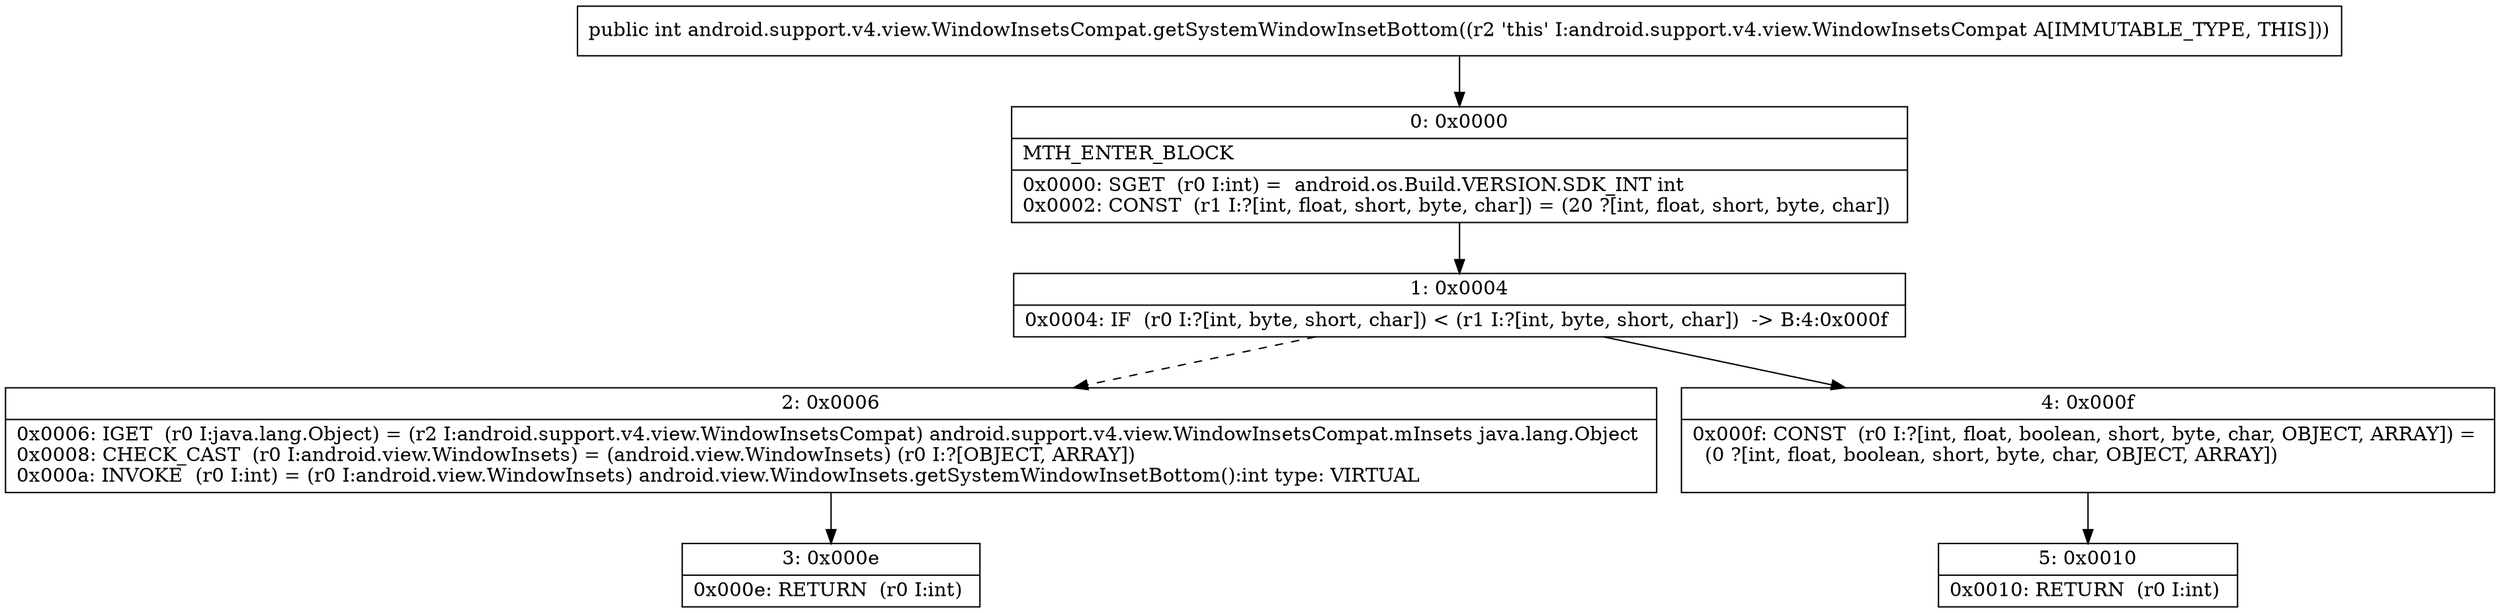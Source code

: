 digraph "CFG forandroid.support.v4.view.WindowInsetsCompat.getSystemWindowInsetBottom()I" {
Node_0 [shape=record,label="{0\:\ 0x0000|MTH_ENTER_BLOCK\l|0x0000: SGET  (r0 I:int) =  android.os.Build.VERSION.SDK_INT int \l0x0002: CONST  (r1 I:?[int, float, short, byte, char]) = (20 ?[int, float, short, byte, char]) \l}"];
Node_1 [shape=record,label="{1\:\ 0x0004|0x0004: IF  (r0 I:?[int, byte, short, char]) \< (r1 I:?[int, byte, short, char])  \-\> B:4:0x000f \l}"];
Node_2 [shape=record,label="{2\:\ 0x0006|0x0006: IGET  (r0 I:java.lang.Object) = (r2 I:android.support.v4.view.WindowInsetsCompat) android.support.v4.view.WindowInsetsCompat.mInsets java.lang.Object \l0x0008: CHECK_CAST  (r0 I:android.view.WindowInsets) = (android.view.WindowInsets) (r0 I:?[OBJECT, ARRAY]) \l0x000a: INVOKE  (r0 I:int) = (r0 I:android.view.WindowInsets) android.view.WindowInsets.getSystemWindowInsetBottom():int type: VIRTUAL \l}"];
Node_3 [shape=record,label="{3\:\ 0x000e|0x000e: RETURN  (r0 I:int) \l}"];
Node_4 [shape=record,label="{4\:\ 0x000f|0x000f: CONST  (r0 I:?[int, float, boolean, short, byte, char, OBJECT, ARRAY]) = \l  (0 ?[int, float, boolean, short, byte, char, OBJECT, ARRAY])\l \l}"];
Node_5 [shape=record,label="{5\:\ 0x0010|0x0010: RETURN  (r0 I:int) \l}"];
MethodNode[shape=record,label="{public int android.support.v4.view.WindowInsetsCompat.getSystemWindowInsetBottom((r2 'this' I:android.support.v4.view.WindowInsetsCompat A[IMMUTABLE_TYPE, THIS])) }"];
MethodNode -> Node_0;
Node_0 -> Node_1;
Node_1 -> Node_2[style=dashed];
Node_1 -> Node_4;
Node_2 -> Node_3;
Node_4 -> Node_5;
}

